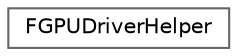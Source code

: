 digraph "Graphical Class Hierarchy"
{
 // INTERACTIVE_SVG=YES
 // LATEX_PDF_SIZE
  bgcolor="transparent";
  edge [fontname=Helvetica,fontsize=10,labelfontname=Helvetica,labelfontsize=10];
  node [fontname=Helvetica,fontsize=10,shape=box,height=0.2,width=0.4];
  rankdir="LR";
  Node0 [id="Node000000",label="FGPUDriverHelper",height=0.2,width=0.4,color="grey40", fillcolor="white", style="filled",URL="$d7/d38/classFGPUDriverHelper.html",tooltip=" "];
}
